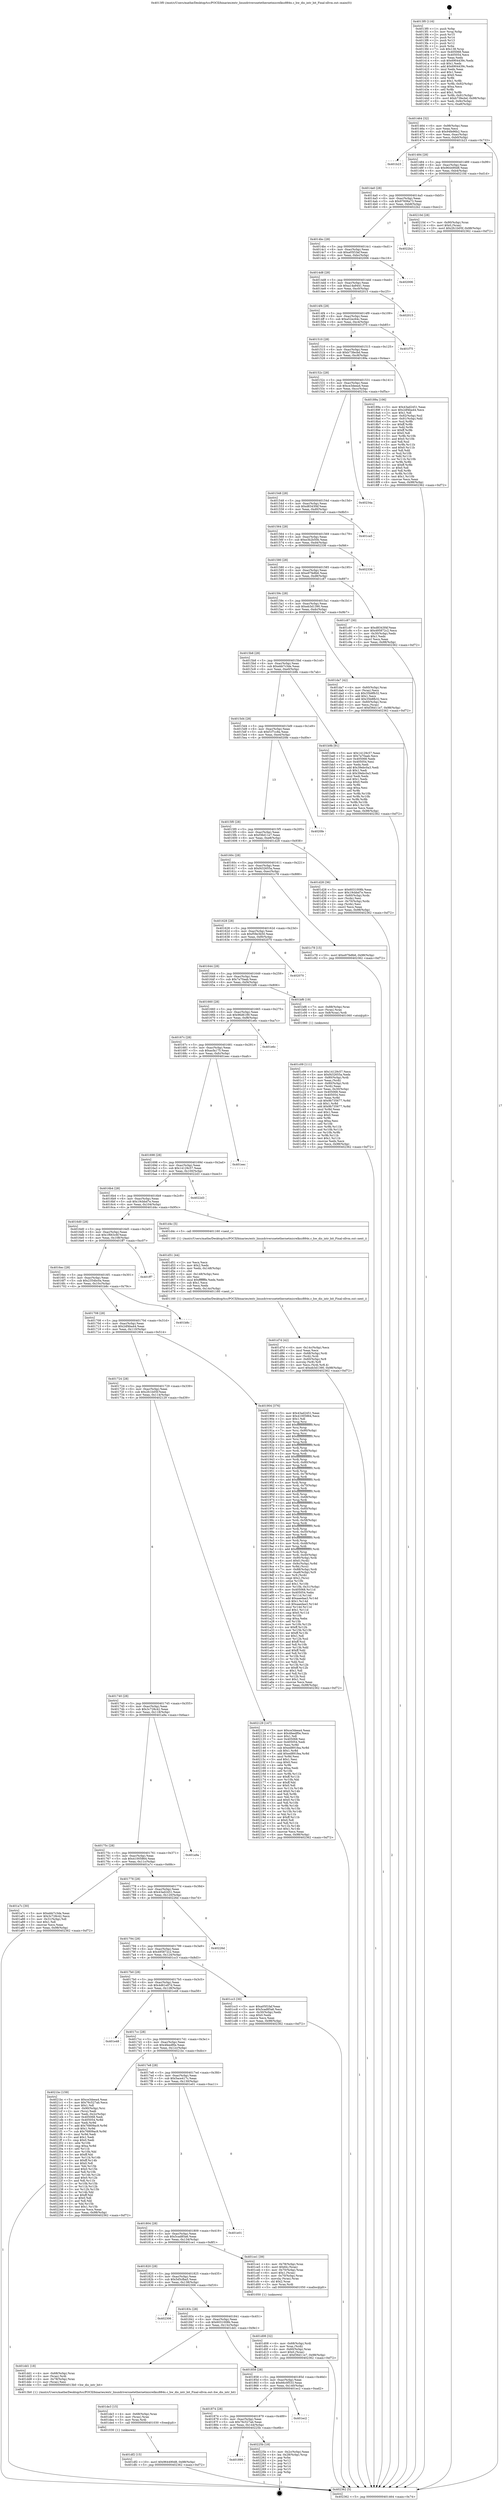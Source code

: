 digraph "0x4013f0" {
  label = "0x4013f0 (/mnt/c/Users/mathe/Desktop/tcc/POCII/binaries/extr_linuxdriversnetethernetmicrelksz884x.c_hw_dis_intr_bit_Final-ollvm.out::main(0))"
  labelloc = "t"
  node[shape=record]

  Entry [label="",width=0.3,height=0.3,shape=circle,fillcolor=black,style=filled]
  "0x401464" [label="{
     0x401464 [32]\l
     | [instrs]\l
     &nbsp;&nbsp;0x401464 \<+6\>: mov -0x98(%rbp),%eax\l
     &nbsp;&nbsp;0x40146a \<+2\>: mov %eax,%ecx\l
     &nbsp;&nbsp;0x40146c \<+6\>: sub $0x94fe96b2,%ecx\l
     &nbsp;&nbsp;0x401472 \<+6\>: mov %eax,-0xac(%rbp)\l
     &nbsp;&nbsp;0x401478 \<+6\>: mov %ecx,-0xb0(%rbp)\l
     &nbsp;&nbsp;0x40147e \<+6\>: je 0000000000401b23 \<main+0x733\>\l
  }"]
  "0x401b23" [label="{
     0x401b23\l
  }", style=dashed]
  "0x401484" [label="{
     0x401484 [28]\l
     | [instrs]\l
     &nbsp;&nbsp;0x401484 \<+5\>: jmp 0000000000401489 \<main+0x99\>\l
     &nbsp;&nbsp;0x401489 \<+6\>: mov -0xac(%rbp),%eax\l
     &nbsp;&nbsp;0x40148f \<+5\>: sub $0x964490d8,%eax\l
     &nbsp;&nbsp;0x401494 \<+6\>: mov %eax,-0xb4(%rbp)\l
     &nbsp;&nbsp;0x40149a \<+6\>: je 000000000040210d \<main+0xd1d\>\l
  }"]
  Exit [label="",width=0.3,height=0.3,shape=circle,fillcolor=black,style=filled,peripheries=2]
  "0x40210d" [label="{
     0x40210d [28]\l
     | [instrs]\l
     &nbsp;&nbsp;0x40210d \<+7\>: mov -0x90(%rbp),%rax\l
     &nbsp;&nbsp;0x402114 \<+6\>: movl $0x0,(%rax)\l
     &nbsp;&nbsp;0x40211a \<+10\>: movl $0x2fc1b05f,-0x98(%rbp)\l
     &nbsp;&nbsp;0x402124 \<+5\>: jmp 0000000000402362 \<main+0xf72\>\l
  }"]
  "0x4014a0" [label="{
     0x4014a0 [28]\l
     | [instrs]\l
     &nbsp;&nbsp;0x4014a0 \<+5\>: jmp 00000000004014a5 \<main+0xb5\>\l
     &nbsp;&nbsp;0x4014a5 \<+6\>: mov -0xac(%rbp),%eax\l
     &nbsp;&nbsp;0x4014ab \<+5\>: sub $0x97606a73,%eax\l
     &nbsp;&nbsp;0x4014b0 \<+6\>: mov %eax,-0xb8(%rbp)\l
     &nbsp;&nbsp;0x4014b6 \<+6\>: je 00000000004022b2 \<main+0xec2\>\l
  }"]
  "0x401890" [label="{
     0x401890\l
  }", style=dashed]
  "0x4022b2" [label="{
     0x4022b2\l
  }", style=dashed]
  "0x4014bc" [label="{
     0x4014bc [28]\l
     | [instrs]\l
     &nbsp;&nbsp;0x4014bc \<+5\>: jmp 00000000004014c1 \<main+0xd1\>\l
     &nbsp;&nbsp;0x4014c1 \<+6\>: mov -0xac(%rbp),%eax\l
     &nbsp;&nbsp;0x4014c7 \<+5\>: sub $0xa05f1faf,%eax\l
     &nbsp;&nbsp;0x4014cc \<+6\>: mov %eax,-0xbc(%rbp)\l
     &nbsp;&nbsp;0x4014d2 \<+6\>: je 0000000000402006 \<main+0xc16\>\l
  }"]
  "0x40225b" [label="{
     0x40225b [18]\l
     | [instrs]\l
     &nbsp;&nbsp;0x40225b \<+3\>: mov -0x2c(%rbp),%eax\l
     &nbsp;&nbsp;0x40225e \<+4\>: lea -0x28(%rbp),%rsp\l
     &nbsp;&nbsp;0x402262 \<+1\>: pop %rbx\l
     &nbsp;&nbsp;0x402263 \<+2\>: pop %r12\l
     &nbsp;&nbsp;0x402265 \<+2\>: pop %r13\l
     &nbsp;&nbsp;0x402267 \<+2\>: pop %r14\l
     &nbsp;&nbsp;0x402269 \<+2\>: pop %r15\l
     &nbsp;&nbsp;0x40226b \<+1\>: pop %rbp\l
     &nbsp;&nbsp;0x40226c \<+1\>: ret\l
  }"]
  "0x402006" [label="{
     0x402006\l
  }", style=dashed]
  "0x4014d8" [label="{
     0x4014d8 [28]\l
     | [instrs]\l
     &nbsp;&nbsp;0x4014d8 \<+5\>: jmp 00000000004014dd \<main+0xed\>\l
     &nbsp;&nbsp;0x4014dd \<+6\>: mov -0xac(%rbp),%eax\l
     &nbsp;&nbsp;0x4014e3 \<+5\>: sub $0xa14a9441,%eax\l
     &nbsp;&nbsp;0x4014e8 \<+6\>: mov %eax,-0xc0(%rbp)\l
     &nbsp;&nbsp;0x4014ee \<+6\>: je 0000000000402015 \<main+0xc25\>\l
  }"]
  "0x401874" [label="{
     0x401874 [28]\l
     | [instrs]\l
     &nbsp;&nbsp;0x401874 \<+5\>: jmp 0000000000401879 \<main+0x489\>\l
     &nbsp;&nbsp;0x401879 \<+6\>: mov -0xac(%rbp),%eax\l
     &nbsp;&nbsp;0x40187f \<+5\>: sub $0x76c527ab,%eax\l
     &nbsp;&nbsp;0x401884 \<+6\>: mov %eax,-0x144(%rbp)\l
     &nbsp;&nbsp;0x40188a \<+6\>: je 000000000040225b \<main+0xe6b\>\l
  }"]
  "0x402015" [label="{
     0x402015\l
  }", style=dashed]
  "0x4014f4" [label="{
     0x4014f4 [28]\l
     | [instrs]\l
     &nbsp;&nbsp;0x4014f4 \<+5\>: jmp 00000000004014f9 \<main+0x109\>\l
     &nbsp;&nbsp;0x4014f9 \<+6\>: mov -0xac(%rbp),%eax\l
     &nbsp;&nbsp;0x4014ff \<+5\>: sub $0xa52ec64c,%eax\l
     &nbsp;&nbsp;0x401504 \<+6\>: mov %eax,-0xc4(%rbp)\l
     &nbsp;&nbsp;0x40150a \<+6\>: je 0000000000401f75 \<main+0xb85\>\l
  }"]
  "0x401ec2" [label="{
     0x401ec2\l
  }", style=dashed]
  "0x401f75" [label="{
     0x401f75\l
  }", style=dashed]
  "0x401510" [label="{
     0x401510 [28]\l
     | [instrs]\l
     &nbsp;&nbsp;0x401510 \<+5\>: jmp 0000000000401515 \<main+0x125\>\l
     &nbsp;&nbsp;0x401515 \<+6\>: mov -0xac(%rbp),%eax\l
     &nbsp;&nbsp;0x40151b \<+5\>: sub $0xb73fecbd,%eax\l
     &nbsp;&nbsp;0x401520 \<+6\>: mov %eax,-0xc8(%rbp)\l
     &nbsp;&nbsp;0x401526 \<+6\>: je 000000000040189a \<main+0x4aa\>\l
  }"]
  "0x401df2" [label="{
     0x401df2 [15]\l
     | [instrs]\l
     &nbsp;&nbsp;0x401df2 \<+10\>: movl $0x964490d8,-0x98(%rbp)\l
     &nbsp;&nbsp;0x401dfc \<+5\>: jmp 0000000000402362 \<main+0xf72\>\l
  }"]
  "0x40189a" [label="{
     0x40189a [106]\l
     | [instrs]\l
     &nbsp;&nbsp;0x40189a \<+5\>: mov $0x43ad2451,%eax\l
     &nbsp;&nbsp;0x40189f \<+5\>: mov $0x2df4ba44,%ecx\l
     &nbsp;&nbsp;0x4018a4 \<+2\>: mov $0x1,%dl\l
     &nbsp;&nbsp;0x4018a6 \<+7\>: mov -0x92(%rbp),%sil\l
     &nbsp;&nbsp;0x4018ad \<+7\>: mov -0x91(%rbp),%dil\l
     &nbsp;&nbsp;0x4018b4 \<+3\>: mov %sil,%r8b\l
     &nbsp;&nbsp;0x4018b7 \<+4\>: xor $0xff,%r8b\l
     &nbsp;&nbsp;0x4018bb \<+3\>: mov %dil,%r9b\l
     &nbsp;&nbsp;0x4018be \<+4\>: xor $0xff,%r9b\l
     &nbsp;&nbsp;0x4018c2 \<+3\>: xor $0x0,%dl\l
     &nbsp;&nbsp;0x4018c5 \<+3\>: mov %r8b,%r10b\l
     &nbsp;&nbsp;0x4018c8 \<+4\>: and $0x0,%r10b\l
     &nbsp;&nbsp;0x4018cc \<+3\>: and %dl,%sil\l
     &nbsp;&nbsp;0x4018cf \<+3\>: mov %r9b,%r11b\l
     &nbsp;&nbsp;0x4018d2 \<+4\>: and $0x0,%r11b\l
     &nbsp;&nbsp;0x4018d6 \<+3\>: and %dl,%dil\l
     &nbsp;&nbsp;0x4018d9 \<+3\>: or %sil,%r10b\l
     &nbsp;&nbsp;0x4018dc \<+3\>: or %dil,%r11b\l
     &nbsp;&nbsp;0x4018df \<+3\>: xor %r11b,%r10b\l
     &nbsp;&nbsp;0x4018e2 \<+3\>: or %r9b,%r8b\l
     &nbsp;&nbsp;0x4018e5 \<+4\>: xor $0xff,%r8b\l
     &nbsp;&nbsp;0x4018e9 \<+3\>: or $0x0,%dl\l
     &nbsp;&nbsp;0x4018ec \<+3\>: and %dl,%r8b\l
     &nbsp;&nbsp;0x4018ef \<+3\>: or %r8b,%r10b\l
     &nbsp;&nbsp;0x4018f2 \<+4\>: test $0x1,%r10b\l
     &nbsp;&nbsp;0x4018f6 \<+3\>: cmovne %ecx,%eax\l
     &nbsp;&nbsp;0x4018f9 \<+6\>: mov %eax,-0x98(%rbp)\l
     &nbsp;&nbsp;0x4018ff \<+5\>: jmp 0000000000402362 \<main+0xf72\>\l
  }"]
  "0x40152c" [label="{
     0x40152c [28]\l
     | [instrs]\l
     &nbsp;&nbsp;0x40152c \<+5\>: jmp 0000000000401531 \<main+0x141\>\l
     &nbsp;&nbsp;0x401531 \<+6\>: mov -0xac(%rbp),%eax\l
     &nbsp;&nbsp;0x401537 \<+5\>: sub $0xce3deea4,%eax\l
     &nbsp;&nbsp;0x40153c \<+6\>: mov %eax,-0xcc(%rbp)\l
     &nbsp;&nbsp;0x401542 \<+6\>: je 000000000040234a \<main+0xf5a\>\l
  }"]
  "0x402362" [label="{
     0x402362 [5]\l
     | [instrs]\l
     &nbsp;&nbsp;0x402362 \<+5\>: jmp 0000000000401464 \<main+0x74\>\l
  }"]
  "0x4013f0" [label="{
     0x4013f0 [116]\l
     | [instrs]\l
     &nbsp;&nbsp;0x4013f0 \<+1\>: push %rbp\l
     &nbsp;&nbsp;0x4013f1 \<+3\>: mov %rsp,%rbp\l
     &nbsp;&nbsp;0x4013f4 \<+2\>: push %r15\l
     &nbsp;&nbsp;0x4013f6 \<+2\>: push %r14\l
     &nbsp;&nbsp;0x4013f8 \<+2\>: push %r13\l
     &nbsp;&nbsp;0x4013fa \<+2\>: push %r12\l
     &nbsp;&nbsp;0x4013fc \<+1\>: push %rbx\l
     &nbsp;&nbsp;0x4013fd \<+7\>: sub $0x138,%rsp\l
     &nbsp;&nbsp;0x401404 \<+7\>: mov 0x405068,%eax\l
     &nbsp;&nbsp;0x40140b \<+7\>: mov 0x405054,%ecx\l
     &nbsp;&nbsp;0x401412 \<+2\>: mov %eax,%edx\l
     &nbsp;&nbsp;0x401414 \<+6\>: sub $0x6904439c,%edx\l
     &nbsp;&nbsp;0x40141a \<+3\>: sub $0x1,%edx\l
     &nbsp;&nbsp;0x40141d \<+6\>: add $0x6904439c,%edx\l
     &nbsp;&nbsp;0x401423 \<+3\>: imul %edx,%eax\l
     &nbsp;&nbsp;0x401426 \<+3\>: and $0x1,%eax\l
     &nbsp;&nbsp;0x401429 \<+3\>: cmp $0x0,%eax\l
     &nbsp;&nbsp;0x40142c \<+4\>: sete %r8b\l
     &nbsp;&nbsp;0x401430 \<+4\>: and $0x1,%r8b\l
     &nbsp;&nbsp;0x401434 \<+7\>: mov %r8b,-0x92(%rbp)\l
     &nbsp;&nbsp;0x40143b \<+3\>: cmp $0xa,%ecx\l
     &nbsp;&nbsp;0x40143e \<+4\>: setl %r8b\l
     &nbsp;&nbsp;0x401442 \<+4\>: and $0x1,%r8b\l
     &nbsp;&nbsp;0x401446 \<+7\>: mov %r8b,-0x91(%rbp)\l
     &nbsp;&nbsp;0x40144d \<+10\>: movl $0xb73fecbd,-0x98(%rbp)\l
     &nbsp;&nbsp;0x401457 \<+6\>: mov %edi,-0x9c(%rbp)\l
     &nbsp;&nbsp;0x40145d \<+7\>: mov %rsi,-0xa8(%rbp)\l
  }"]
  "0x401de3" [label="{
     0x401de3 [15]\l
     | [instrs]\l
     &nbsp;&nbsp;0x401de3 \<+4\>: mov -0x68(%rbp),%rax\l
     &nbsp;&nbsp;0x401de7 \<+3\>: mov (%rax),%rax\l
     &nbsp;&nbsp;0x401dea \<+3\>: mov %rax,%rdi\l
     &nbsp;&nbsp;0x401ded \<+5\>: call 0000000000401030 \<free@plt\>\l
     | [calls]\l
     &nbsp;&nbsp;0x401030 \{1\} (unknown)\l
  }"]
  "0x40234a" [label="{
     0x40234a\l
  }", style=dashed]
  "0x401548" [label="{
     0x401548 [28]\l
     | [instrs]\l
     &nbsp;&nbsp;0x401548 \<+5\>: jmp 000000000040154d \<main+0x15d\>\l
     &nbsp;&nbsp;0x40154d \<+6\>: mov -0xac(%rbp),%eax\l
     &nbsp;&nbsp;0x401553 \<+5\>: sub $0xd8343f4f,%eax\l
     &nbsp;&nbsp;0x401558 \<+6\>: mov %eax,-0xd0(%rbp)\l
     &nbsp;&nbsp;0x40155e \<+6\>: je 0000000000401ca5 \<main+0x8b5\>\l
  }"]
  "0x401858" [label="{
     0x401858 [28]\l
     | [instrs]\l
     &nbsp;&nbsp;0x401858 \<+5\>: jmp 000000000040185d \<main+0x46d\>\l
     &nbsp;&nbsp;0x40185d \<+6\>: mov -0xac(%rbp),%eax\l
     &nbsp;&nbsp;0x401863 \<+5\>: sub $0x66c0f533,%eax\l
     &nbsp;&nbsp;0x401868 \<+6\>: mov %eax,-0x140(%rbp)\l
     &nbsp;&nbsp;0x40186e \<+6\>: je 0000000000401ec2 \<main+0xad2\>\l
  }"]
  "0x401ca5" [label="{
     0x401ca5\l
  }", style=dashed]
  "0x401564" [label="{
     0x401564 [28]\l
     | [instrs]\l
     &nbsp;&nbsp;0x401564 \<+5\>: jmp 0000000000401569 \<main+0x179\>\l
     &nbsp;&nbsp;0x401569 \<+6\>: mov -0xac(%rbp),%eax\l
     &nbsp;&nbsp;0x40156f \<+5\>: sub $0xe3b2b50b,%eax\l
     &nbsp;&nbsp;0x401574 \<+6\>: mov %eax,-0xd4(%rbp)\l
     &nbsp;&nbsp;0x40157a \<+6\>: je 0000000000402336 \<main+0xf46\>\l
  }"]
  "0x401dd1" [label="{
     0x401dd1 [18]\l
     | [instrs]\l
     &nbsp;&nbsp;0x401dd1 \<+4\>: mov -0x68(%rbp),%rax\l
     &nbsp;&nbsp;0x401dd5 \<+3\>: mov (%rax),%rdi\l
     &nbsp;&nbsp;0x401dd8 \<+4\>: mov -0x78(%rbp),%rax\l
     &nbsp;&nbsp;0x401ddc \<+2\>: mov (%rax),%esi\l
     &nbsp;&nbsp;0x401dde \<+5\>: call 00000000004013b0 \<hw_dis_intr_bit\>\l
     | [calls]\l
     &nbsp;&nbsp;0x4013b0 \{1\} (/mnt/c/Users/mathe/Desktop/tcc/POCII/binaries/extr_linuxdriversnetethernetmicrelksz884x.c_hw_dis_intr_bit_Final-ollvm.out::hw_dis_intr_bit)\l
  }"]
  "0x402336" [label="{
     0x402336\l
  }", style=dashed]
  "0x401580" [label="{
     0x401580 [28]\l
     | [instrs]\l
     &nbsp;&nbsp;0x401580 \<+5\>: jmp 0000000000401585 \<main+0x195\>\l
     &nbsp;&nbsp;0x401585 \<+6\>: mov -0xac(%rbp),%eax\l
     &nbsp;&nbsp;0x40158b \<+5\>: sub $0xe97fe8b6,%eax\l
     &nbsp;&nbsp;0x401590 \<+6\>: mov %eax,-0xd8(%rbp)\l
     &nbsp;&nbsp;0x401596 \<+6\>: je 0000000000401c87 \<main+0x897\>\l
  }"]
  "0x40183c" [label="{
     0x40183c [28]\l
     | [instrs]\l
     &nbsp;&nbsp;0x40183c \<+5\>: jmp 0000000000401841 \<main+0x451\>\l
     &nbsp;&nbsp;0x401841 \<+6\>: mov -0xac(%rbp),%eax\l
     &nbsp;&nbsp;0x401847 \<+5\>: sub $0x6031008b,%eax\l
     &nbsp;&nbsp;0x40184c \<+6\>: mov %eax,-0x13c(%rbp)\l
     &nbsp;&nbsp;0x401852 \<+6\>: je 0000000000401dd1 \<main+0x9e1\>\l
  }"]
  "0x401c87" [label="{
     0x401c87 [30]\l
     | [instrs]\l
     &nbsp;&nbsp;0x401c87 \<+5\>: mov $0xd8343f4f,%eax\l
     &nbsp;&nbsp;0x401c8c \<+5\>: mov $0x495872c2,%ecx\l
     &nbsp;&nbsp;0x401c91 \<+3\>: mov -0x30(%rbp),%edx\l
     &nbsp;&nbsp;0x401c94 \<+3\>: cmp $0x1,%edx\l
     &nbsp;&nbsp;0x401c97 \<+3\>: cmovl %ecx,%eax\l
     &nbsp;&nbsp;0x401c9a \<+6\>: mov %eax,-0x98(%rbp)\l
     &nbsp;&nbsp;0x401ca0 \<+5\>: jmp 0000000000402362 \<main+0xf72\>\l
  }"]
  "0x40159c" [label="{
     0x40159c [28]\l
     | [instrs]\l
     &nbsp;&nbsp;0x40159c \<+5\>: jmp 00000000004015a1 \<main+0x1b1\>\l
     &nbsp;&nbsp;0x4015a1 \<+6\>: mov -0xac(%rbp),%eax\l
     &nbsp;&nbsp;0x4015a7 \<+5\>: sub $0xeb3d1390,%eax\l
     &nbsp;&nbsp;0x4015ac \<+6\>: mov %eax,-0xdc(%rbp)\l
     &nbsp;&nbsp;0x4015b2 \<+6\>: je 0000000000401da7 \<main+0x9b7\>\l
  }"]
  "0x402306" [label="{
     0x402306\l
  }", style=dashed]
  "0x401da7" [label="{
     0x401da7 [42]\l
     | [instrs]\l
     &nbsp;&nbsp;0x401da7 \<+4\>: mov -0x60(%rbp),%rax\l
     &nbsp;&nbsp;0x401dab \<+2\>: mov (%rax),%ecx\l
     &nbsp;&nbsp;0x401dad \<+6\>: sub $0x35b8fb32,%ecx\l
     &nbsp;&nbsp;0x401db3 \<+3\>: add $0x1,%ecx\l
     &nbsp;&nbsp;0x401db6 \<+6\>: add $0x35b8fb32,%ecx\l
     &nbsp;&nbsp;0x401dbc \<+4\>: mov -0x60(%rbp),%rax\l
     &nbsp;&nbsp;0x401dc0 \<+2\>: mov %ecx,(%rax)\l
     &nbsp;&nbsp;0x401dc2 \<+10\>: movl $0xf36d11e7,-0x98(%rbp)\l
     &nbsp;&nbsp;0x401dcc \<+5\>: jmp 0000000000402362 \<main+0xf72\>\l
  }"]
  "0x4015b8" [label="{
     0x4015b8 [28]\l
     | [instrs]\l
     &nbsp;&nbsp;0x4015b8 \<+5\>: jmp 00000000004015bd \<main+0x1cd\>\l
     &nbsp;&nbsp;0x4015bd \<+6\>: mov -0xac(%rbp),%eax\l
     &nbsp;&nbsp;0x4015c3 \<+5\>: sub $0xebb7c3de,%eax\l
     &nbsp;&nbsp;0x4015c8 \<+6\>: mov %eax,-0xe0(%rbp)\l
     &nbsp;&nbsp;0x4015ce \<+6\>: je 0000000000401b9b \<main+0x7ab\>\l
  }"]
  "0x401d7d" [label="{
     0x401d7d [42]\l
     | [instrs]\l
     &nbsp;&nbsp;0x401d7d \<+6\>: mov -0x14c(%rbp),%ecx\l
     &nbsp;&nbsp;0x401d83 \<+3\>: imul %eax,%ecx\l
     &nbsp;&nbsp;0x401d86 \<+4\>: mov -0x68(%rbp),%rdi\l
     &nbsp;&nbsp;0x401d8a \<+3\>: mov (%rdi),%rdi\l
     &nbsp;&nbsp;0x401d8d \<+4\>: mov -0x60(%rbp),%r8\l
     &nbsp;&nbsp;0x401d91 \<+3\>: movslq (%r8),%r8\l
     &nbsp;&nbsp;0x401d94 \<+4\>: mov %ecx,(%rdi,%r8,4)\l
     &nbsp;&nbsp;0x401d98 \<+10\>: movl $0xeb3d1390,-0x98(%rbp)\l
     &nbsp;&nbsp;0x401da2 \<+5\>: jmp 0000000000402362 \<main+0xf72\>\l
  }"]
  "0x401b9b" [label="{
     0x401b9b [91]\l
     | [instrs]\l
     &nbsp;&nbsp;0x401b9b \<+5\>: mov $0x14129c57,%eax\l
     &nbsp;&nbsp;0x401ba0 \<+5\>: mov $0x7a70aab,%ecx\l
     &nbsp;&nbsp;0x401ba5 \<+7\>: mov 0x405068,%edx\l
     &nbsp;&nbsp;0x401bac \<+7\>: mov 0x405054,%esi\l
     &nbsp;&nbsp;0x401bb3 \<+2\>: mov %edx,%edi\l
     &nbsp;&nbsp;0x401bb5 \<+6\>: add $0x39ebc0a3,%edi\l
     &nbsp;&nbsp;0x401bbb \<+3\>: sub $0x1,%edi\l
     &nbsp;&nbsp;0x401bbe \<+6\>: sub $0x39ebc0a3,%edi\l
     &nbsp;&nbsp;0x401bc4 \<+3\>: imul %edi,%edx\l
     &nbsp;&nbsp;0x401bc7 \<+3\>: and $0x1,%edx\l
     &nbsp;&nbsp;0x401bca \<+3\>: cmp $0x0,%edx\l
     &nbsp;&nbsp;0x401bcd \<+4\>: sete %r8b\l
     &nbsp;&nbsp;0x401bd1 \<+3\>: cmp $0xa,%esi\l
     &nbsp;&nbsp;0x401bd4 \<+4\>: setl %r9b\l
     &nbsp;&nbsp;0x401bd8 \<+3\>: mov %r8b,%r10b\l
     &nbsp;&nbsp;0x401bdb \<+3\>: and %r9b,%r10b\l
     &nbsp;&nbsp;0x401bde \<+3\>: xor %r9b,%r8b\l
     &nbsp;&nbsp;0x401be1 \<+3\>: or %r8b,%r10b\l
     &nbsp;&nbsp;0x401be4 \<+4\>: test $0x1,%r10b\l
     &nbsp;&nbsp;0x401be8 \<+3\>: cmovne %ecx,%eax\l
     &nbsp;&nbsp;0x401beb \<+6\>: mov %eax,-0x98(%rbp)\l
     &nbsp;&nbsp;0x401bf1 \<+5\>: jmp 0000000000402362 \<main+0xf72\>\l
  }"]
  "0x4015d4" [label="{
     0x4015d4 [28]\l
     | [instrs]\l
     &nbsp;&nbsp;0x4015d4 \<+5\>: jmp 00000000004015d9 \<main+0x1e9\>\l
     &nbsp;&nbsp;0x4015d9 \<+6\>: mov -0xac(%rbp),%eax\l
     &nbsp;&nbsp;0x4015df \<+5\>: sub $0xf1f7cc8a,%eax\l
     &nbsp;&nbsp;0x4015e4 \<+6\>: mov %eax,-0xe4(%rbp)\l
     &nbsp;&nbsp;0x4015ea \<+6\>: je 00000000004020fe \<main+0xd0e\>\l
  }"]
  "0x401d51" [label="{
     0x401d51 [44]\l
     | [instrs]\l
     &nbsp;&nbsp;0x401d51 \<+2\>: xor %ecx,%ecx\l
     &nbsp;&nbsp;0x401d53 \<+5\>: mov $0x2,%edx\l
     &nbsp;&nbsp;0x401d58 \<+6\>: mov %edx,-0x148(%rbp)\l
     &nbsp;&nbsp;0x401d5e \<+1\>: cltd\l
     &nbsp;&nbsp;0x401d5f \<+6\>: mov -0x148(%rbp),%esi\l
     &nbsp;&nbsp;0x401d65 \<+2\>: idiv %esi\l
     &nbsp;&nbsp;0x401d67 \<+6\>: imul $0xfffffffe,%edx,%edx\l
     &nbsp;&nbsp;0x401d6d \<+3\>: sub $0x1,%ecx\l
     &nbsp;&nbsp;0x401d70 \<+2\>: sub %ecx,%edx\l
     &nbsp;&nbsp;0x401d72 \<+6\>: mov %edx,-0x14c(%rbp)\l
     &nbsp;&nbsp;0x401d78 \<+5\>: call 0000000000401160 \<next_i\>\l
     | [calls]\l
     &nbsp;&nbsp;0x401160 \{1\} (/mnt/c/Users/mathe/Desktop/tcc/POCII/binaries/extr_linuxdriversnetethernetmicrelksz884x.c_hw_dis_intr_bit_Final-ollvm.out::next_i)\l
  }"]
  "0x4020fe" [label="{
     0x4020fe\l
  }", style=dashed]
  "0x4015f0" [label="{
     0x4015f0 [28]\l
     | [instrs]\l
     &nbsp;&nbsp;0x4015f0 \<+5\>: jmp 00000000004015f5 \<main+0x205\>\l
     &nbsp;&nbsp;0x4015f5 \<+6\>: mov -0xac(%rbp),%eax\l
     &nbsp;&nbsp;0x4015fb \<+5\>: sub $0xf36d11e7,%eax\l
     &nbsp;&nbsp;0x401600 \<+6\>: mov %eax,-0xe8(%rbp)\l
     &nbsp;&nbsp;0x401606 \<+6\>: je 0000000000401d28 \<main+0x938\>\l
  }"]
  "0x401d08" [label="{
     0x401d08 [32]\l
     | [instrs]\l
     &nbsp;&nbsp;0x401d08 \<+4\>: mov -0x68(%rbp),%rdi\l
     &nbsp;&nbsp;0x401d0c \<+3\>: mov %rax,(%rdi)\l
     &nbsp;&nbsp;0x401d0f \<+4\>: mov -0x60(%rbp),%rax\l
     &nbsp;&nbsp;0x401d13 \<+6\>: movl $0x0,(%rax)\l
     &nbsp;&nbsp;0x401d19 \<+10\>: movl $0xf36d11e7,-0x98(%rbp)\l
     &nbsp;&nbsp;0x401d23 \<+5\>: jmp 0000000000402362 \<main+0xf72\>\l
  }"]
  "0x401d28" [label="{
     0x401d28 [36]\l
     | [instrs]\l
     &nbsp;&nbsp;0x401d28 \<+5\>: mov $0x6031008b,%eax\l
     &nbsp;&nbsp;0x401d2d \<+5\>: mov $0x19cbbd7e,%ecx\l
     &nbsp;&nbsp;0x401d32 \<+4\>: mov -0x60(%rbp),%rdx\l
     &nbsp;&nbsp;0x401d36 \<+2\>: mov (%rdx),%esi\l
     &nbsp;&nbsp;0x401d38 \<+4\>: mov -0x70(%rbp),%rdx\l
     &nbsp;&nbsp;0x401d3c \<+2\>: cmp (%rdx),%esi\l
     &nbsp;&nbsp;0x401d3e \<+3\>: cmovl %ecx,%eax\l
     &nbsp;&nbsp;0x401d41 \<+6\>: mov %eax,-0x98(%rbp)\l
     &nbsp;&nbsp;0x401d47 \<+5\>: jmp 0000000000402362 \<main+0xf72\>\l
  }"]
  "0x40160c" [label="{
     0x40160c [28]\l
     | [instrs]\l
     &nbsp;&nbsp;0x40160c \<+5\>: jmp 0000000000401611 \<main+0x221\>\l
     &nbsp;&nbsp;0x401611 \<+6\>: mov -0xac(%rbp),%eax\l
     &nbsp;&nbsp;0x401617 \<+5\>: sub $0xf432655a,%eax\l
     &nbsp;&nbsp;0x40161c \<+6\>: mov %eax,-0xec(%rbp)\l
     &nbsp;&nbsp;0x401622 \<+6\>: je 0000000000401c78 \<main+0x888\>\l
  }"]
  "0x401820" [label="{
     0x401820 [28]\l
     | [instrs]\l
     &nbsp;&nbsp;0x401820 \<+5\>: jmp 0000000000401825 \<main+0x435\>\l
     &nbsp;&nbsp;0x401825 \<+6\>: mov -0xac(%rbp),%eax\l
     &nbsp;&nbsp;0x40182b \<+5\>: sub $0x5d5cfba5,%eax\l
     &nbsp;&nbsp;0x401830 \<+6\>: mov %eax,-0x138(%rbp)\l
     &nbsp;&nbsp;0x401836 \<+6\>: je 0000000000402306 \<main+0xf16\>\l
  }"]
  "0x401c78" [label="{
     0x401c78 [15]\l
     | [instrs]\l
     &nbsp;&nbsp;0x401c78 \<+10\>: movl $0xe97fe8b6,-0x98(%rbp)\l
     &nbsp;&nbsp;0x401c82 \<+5\>: jmp 0000000000402362 \<main+0xf72\>\l
  }"]
  "0x401628" [label="{
     0x401628 [28]\l
     | [instrs]\l
     &nbsp;&nbsp;0x401628 \<+5\>: jmp 000000000040162d \<main+0x23d\>\l
     &nbsp;&nbsp;0x40162d \<+6\>: mov -0xac(%rbp),%eax\l
     &nbsp;&nbsp;0x401633 \<+5\>: sub $0xf59e3b50,%eax\l
     &nbsp;&nbsp;0x401638 \<+6\>: mov %eax,-0xf0(%rbp)\l
     &nbsp;&nbsp;0x40163e \<+6\>: je 0000000000402070 \<main+0xc80\>\l
  }"]
  "0x401ce1" [label="{
     0x401ce1 [39]\l
     | [instrs]\l
     &nbsp;&nbsp;0x401ce1 \<+4\>: mov -0x78(%rbp),%rax\l
     &nbsp;&nbsp;0x401ce5 \<+6\>: movl $0x64,(%rax)\l
     &nbsp;&nbsp;0x401ceb \<+4\>: mov -0x70(%rbp),%rax\l
     &nbsp;&nbsp;0x401cef \<+6\>: movl $0x1,(%rax)\l
     &nbsp;&nbsp;0x401cf5 \<+4\>: mov -0x70(%rbp),%rax\l
     &nbsp;&nbsp;0x401cf9 \<+3\>: movslq (%rax),%rax\l
     &nbsp;&nbsp;0x401cfc \<+4\>: shl $0x2,%rax\l
     &nbsp;&nbsp;0x401d00 \<+3\>: mov %rax,%rdi\l
     &nbsp;&nbsp;0x401d03 \<+5\>: call 0000000000401050 \<malloc@plt\>\l
     | [calls]\l
     &nbsp;&nbsp;0x401050 \{1\} (unknown)\l
  }"]
  "0x402070" [label="{
     0x402070\l
  }", style=dashed]
  "0x401644" [label="{
     0x401644 [28]\l
     | [instrs]\l
     &nbsp;&nbsp;0x401644 \<+5\>: jmp 0000000000401649 \<main+0x259\>\l
     &nbsp;&nbsp;0x401649 \<+6\>: mov -0xac(%rbp),%eax\l
     &nbsp;&nbsp;0x40164f \<+5\>: sub $0x7a70aab,%eax\l
     &nbsp;&nbsp;0x401654 \<+6\>: mov %eax,-0xf4(%rbp)\l
     &nbsp;&nbsp;0x40165a \<+6\>: je 0000000000401bf6 \<main+0x806\>\l
  }"]
  "0x401804" [label="{
     0x401804 [28]\l
     | [instrs]\l
     &nbsp;&nbsp;0x401804 \<+5\>: jmp 0000000000401809 \<main+0x419\>\l
     &nbsp;&nbsp;0x401809 \<+6\>: mov -0xac(%rbp),%eax\l
     &nbsp;&nbsp;0x40180f \<+5\>: sub $0x5cad85a6,%eax\l
     &nbsp;&nbsp;0x401814 \<+6\>: mov %eax,-0x134(%rbp)\l
     &nbsp;&nbsp;0x40181a \<+6\>: je 0000000000401ce1 \<main+0x8f1\>\l
  }"]
  "0x401bf6" [label="{
     0x401bf6 [19]\l
     | [instrs]\l
     &nbsp;&nbsp;0x401bf6 \<+7\>: mov -0x88(%rbp),%rax\l
     &nbsp;&nbsp;0x401bfd \<+3\>: mov (%rax),%rax\l
     &nbsp;&nbsp;0x401c00 \<+4\>: mov 0x8(%rax),%rdi\l
     &nbsp;&nbsp;0x401c04 \<+5\>: call 0000000000401060 \<atoi@plt\>\l
     | [calls]\l
     &nbsp;&nbsp;0x401060 \{1\} (unknown)\l
  }"]
  "0x401660" [label="{
     0x401660 [28]\l
     | [instrs]\l
     &nbsp;&nbsp;0x401660 \<+5\>: jmp 0000000000401665 \<main+0x275\>\l
     &nbsp;&nbsp;0x401665 \<+6\>: mov -0xac(%rbp),%eax\l
     &nbsp;&nbsp;0x40166b \<+5\>: sub $0x96d6189,%eax\l
     &nbsp;&nbsp;0x401670 \<+6\>: mov %eax,-0xf8(%rbp)\l
     &nbsp;&nbsp;0x401676 \<+6\>: je 0000000000401e6c \<main+0xa7c\>\l
  }"]
  "0x401e01" [label="{
     0x401e01\l
  }", style=dashed]
  "0x401e6c" [label="{
     0x401e6c\l
  }", style=dashed]
  "0x40167c" [label="{
     0x40167c [28]\l
     | [instrs]\l
     &nbsp;&nbsp;0x40167c \<+5\>: jmp 0000000000401681 \<main+0x291\>\l
     &nbsp;&nbsp;0x401681 \<+6\>: mov -0xac(%rbp),%eax\l
     &nbsp;&nbsp;0x401687 \<+5\>: sub $0xacfa175,%eax\l
     &nbsp;&nbsp;0x40168c \<+6\>: mov %eax,-0xfc(%rbp)\l
     &nbsp;&nbsp;0x401692 \<+6\>: je 0000000000401eec \<main+0xafc\>\l
  }"]
  "0x4017e8" [label="{
     0x4017e8 [28]\l
     | [instrs]\l
     &nbsp;&nbsp;0x4017e8 \<+5\>: jmp 00000000004017ed \<main+0x3fd\>\l
     &nbsp;&nbsp;0x4017ed \<+6\>: mov -0xac(%rbp),%eax\l
     &nbsp;&nbsp;0x4017f3 \<+5\>: sub $0x5ace417c,%eax\l
     &nbsp;&nbsp;0x4017f8 \<+6\>: mov %eax,-0x130(%rbp)\l
     &nbsp;&nbsp;0x4017fe \<+6\>: je 0000000000401e01 \<main+0xa11\>\l
  }"]
  "0x401eec" [label="{
     0x401eec\l
  }", style=dashed]
  "0x401698" [label="{
     0x401698 [28]\l
     | [instrs]\l
     &nbsp;&nbsp;0x401698 \<+5\>: jmp 000000000040169d \<main+0x2ad\>\l
     &nbsp;&nbsp;0x40169d \<+6\>: mov -0xac(%rbp),%eax\l
     &nbsp;&nbsp;0x4016a3 \<+5\>: sub $0x14129c57,%eax\l
     &nbsp;&nbsp;0x4016a8 \<+6\>: mov %eax,-0x100(%rbp)\l
     &nbsp;&nbsp;0x4016ae \<+6\>: je 00000000004022d3 \<main+0xee3\>\l
  }"]
  "0x4021bc" [label="{
     0x4021bc [159]\l
     | [instrs]\l
     &nbsp;&nbsp;0x4021bc \<+5\>: mov $0xce3deea4,%eax\l
     &nbsp;&nbsp;0x4021c1 \<+5\>: mov $0x76c527ab,%ecx\l
     &nbsp;&nbsp;0x4021c6 \<+2\>: mov $0x1,%dl\l
     &nbsp;&nbsp;0x4021c8 \<+7\>: mov -0x90(%rbp),%rsi\l
     &nbsp;&nbsp;0x4021cf \<+2\>: mov (%rsi),%edi\l
     &nbsp;&nbsp;0x4021d1 \<+3\>: mov %edi,-0x2c(%rbp)\l
     &nbsp;&nbsp;0x4021d4 \<+7\>: mov 0x405068,%edi\l
     &nbsp;&nbsp;0x4021db \<+8\>: mov 0x405054,%r8d\l
     &nbsp;&nbsp;0x4021e3 \<+3\>: mov %edi,%r9d\l
     &nbsp;&nbsp;0x4021e6 \<+7\>: add $0x76809ac9,%r9d\l
     &nbsp;&nbsp;0x4021ed \<+4\>: sub $0x1,%r9d\l
     &nbsp;&nbsp;0x4021f1 \<+7\>: sub $0x76809ac9,%r9d\l
     &nbsp;&nbsp;0x4021f8 \<+4\>: imul %r9d,%edi\l
     &nbsp;&nbsp;0x4021fc \<+3\>: and $0x1,%edi\l
     &nbsp;&nbsp;0x4021ff \<+3\>: cmp $0x0,%edi\l
     &nbsp;&nbsp;0x402202 \<+4\>: sete %r10b\l
     &nbsp;&nbsp;0x402206 \<+4\>: cmp $0xa,%r8d\l
     &nbsp;&nbsp;0x40220a \<+4\>: setl %r11b\l
     &nbsp;&nbsp;0x40220e \<+3\>: mov %r10b,%bl\l
     &nbsp;&nbsp;0x402211 \<+3\>: xor $0xff,%bl\l
     &nbsp;&nbsp;0x402214 \<+3\>: mov %r11b,%r14b\l
     &nbsp;&nbsp;0x402217 \<+4\>: xor $0xff,%r14b\l
     &nbsp;&nbsp;0x40221b \<+3\>: xor $0x0,%dl\l
     &nbsp;&nbsp;0x40221e \<+3\>: mov %bl,%r15b\l
     &nbsp;&nbsp;0x402221 \<+4\>: and $0x0,%r15b\l
     &nbsp;&nbsp;0x402225 \<+3\>: and %dl,%r10b\l
     &nbsp;&nbsp;0x402228 \<+3\>: mov %r14b,%r12b\l
     &nbsp;&nbsp;0x40222b \<+4\>: and $0x0,%r12b\l
     &nbsp;&nbsp;0x40222f \<+3\>: and %dl,%r11b\l
     &nbsp;&nbsp;0x402232 \<+3\>: or %r10b,%r15b\l
     &nbsp;&nbsp;0x402235 \<+3\>: or %r11b,%r12b\l
     &nbsp;&nbsp;0x402238 \<+3\>: xor %r12b,%r15b\l
     &nbsp;&nbsp;0x40223b \<+3\>: or %r14b,%bl\l
     &nbsp;&nbsp;0x40223e \<+3\>: xor $0xff,%bl\l
     &nbsp;&nbsp;0x402241 \<+3\>: or $0x0,%dl\l
     &nbsp;&nbsp;0x402244 \<+2\>: and %dl,%bl\l
     &nbsp;&nbsp;0x402246 \<+3\>: or %bl,%r15b\l
     &nbsp;&nbsp;0x402249 \<+4\>: test $0x1,%r15b\l
     &nbsp;&nbsp;0x40224d \<+3\>: cmovne %ecx,%eax\l
     &nbsp;&nbsp;0x402250 \<+6\>: mov %eax,-0x98(%rbp)\l
     &nbsp;&nbsp;0x402256 \<+5\>: jmp 0000000000402362 \<main+0xf72\>\l
  }"]
  "0x4022d3" [label="{
     0x4022d3\l
  }", style=dashed]
  "0x4016b4" [label="{
     0x4016b4 [28]\l
     | [instrs]\l
     &nbsp;&nbsp;0x4016b4 \<+5\>: jmp 00000000004016b9 \<main+0x2c9\>\l
     &nbsp;&nbsp;0x4016b9 \<+6\>: mov -0xac(%rbp),%eax\l
     &nbsp;&nbsp;0x4016bf \<+5\>: sub $0x19cbbd7e,%eax\l
     &nbsp;&nbsp;0x4016c4 \<+6\>: mov %eax,-0x104(%rbp)\l
     &nbsp;&nbsp;0x4016ca \<+6\>: je 0000000000401d4c \<main+0x95c\>\l
  }"]
  "0x4017cc" [label="{
     0x4017cc [28]\l
     | [instrs]\l
     &nbsp;&nbsp;0x4017cc \<+5\>: jmp 00000000004017d1 \<main+0x3e1\>\l
     &nbsp;&nbsp;0x4017d1 \<+6\>: mov -0xac(%rbp),%eax\l
     &nbsp;&nbsp;0x4017d7 \<+5\>: sub $0x4feedf0e,%eax\l
     &nbsp;&nbsp;0x4017dc \<+6\>: mov %eax,-0x12c(%rbp)\l
     &nbsp;&nbsp;0x4017e2 \<+6\>: je 00000000004021bc \<main+0xdcc\>\l
  }"]
  "0x401d4c" [label="{
     0x401d4c [5]\l
     | [instrs]\l
     &nbsp;&nbsp;0x401d4c \<+5\>: call 0000000000401160 \<next_i\>\l
     | [calls]\l
     &nbsp;&nbsp;0x401160 \{1\} (/mnt/c/Users/mathe/Desktop/tcc/POCII/binaries/extr_linuxdriversnetethernetmicrelksz884x.c_hw_dis_intr_bit_Final-ollvm.out::next_i)\l
  }"]
  "0x4016d0" [label="{
     0x4016d0 [28]\l
     | [instrs]\l
     &nbsp;&nbsp;0x4016d0 \<+5\>: jmp 00000000004016d5 \<main+0x2e5\>\l
     &nbsp;&nbsp;0x4016d5 \<+6\>: mov -0xac(%rbp),%eax\l
     &nbsp;&nbsp;0x4016db \<+5\>: sub $0x1f663c6f,%eax\l
     &nbsp;&nbsp;0x4016e0 \<+6\>: mov %eax,-0x108(%rbp)\l
     &nbsp;&nbsp;0x4016e6 \<+6\>: je 0000000000401ff7 \<main+0xc07\>\l
  }"]
  "0x401e48" [label="{
     0x401e48\l
  }", style=dashed]
  "0x401ff7" [label="{
     0x401ff7\l
  }", style=dashed]
  "0x4016ec" [label="{
     0x4016ec [28]\l
     | [instrs]\l
     &nbsp;&nbsp;0x4016ec \<+5\>: jmp 00000000004016f1 \<main+0x301\>\l
     &nbsp;&nbsp;0x4016f1 \<+6\>: mov -0xac(%rbp),%eax\l
     &nbsp;&nbsp;0x4016f7 \<+5\>: sub $0x2354bc0a,%eax\l
     &nbsp;&nbsp;0x4016fc \<+6\>: mov %eax,-0x10c(%rbp)\l
     &nbsp;&nbsp;0x401702 \<+6\>: je 0000000000401b8c \<main+0x79c\>\l
  }"]
  "0x4017b0" [label="{
     0x4017b0 [28]\l
     | [instrs]\l
     &nbsp;&nbsp;0x4017b0 \<+5\>: jmp 00000000004017b5 \<main+0x3c5\>\l
     &nbsp;&nbsp;0x4017b5 \<+6\>: mov -0xac(%rbp),%eax\l
     &nbsp;&nbsp;0x4017bb \<+5\>: sub $0x4d61e97d,%eax\l
     &nbsp;&nbsp;0x4017c0 \<+6\>: mov %eax,-0x128(%rbp)\l
     &nbsp;&nbsp;0x4017c6 \<+6\>: je 0000000000401e48 \<main+0xa58\>\l
  }"]
  "0x401b8c" [label="{
     0x401b8c\l
  }", style=dashed]
  "0x401708" [label="{
     0x401708 [28]\l
     | [instrs]\l
     &nbsp;&nbsp;0x401708 \<+5\>: jmp 000000000040170d \<main+0x31d\>\l
     &nbsp;&nbsp;0x40170d \<+6\>: mov -0xac(%rbp),%eax\l
     &nbsp;&nbsp;0x401713 \<+5\>: sub $0x2df4ba44,%eax\l
     &nbsp;&nbsp;0x401718 \<+6\>: mov %eax,-0x110(%rbp)\l
     &nbsp;&nbsp;0x40171e \<+6\>: je 0000000000401904 \<main+0x514\>\l
  }"]
  "0x401cc3" [label="{
     0x401cc3 [30]\l
     | [instrs]\l
     &nbsp;&nbsp;0x401cc3 \<+5\>: mov $0xa05f1faf,%eax\l
     &nbsp;&nbsp;0x401cc8 \<+5\>: mov $0x5cad85a6,%ecx\l
     &nbsp;&nbsp;0x401ccd \<+3\>: mov -0x30(%rbp),%edx\l
     &nbsp;&nbsp;0x401cd0 \<+3\>: cmp $0x0,%edx\l
     &nbsp;&nbsp;0x401cd3 \<+3\>: cmove %ecx,%eax\l
     &nbsp;&nbsp;0x401cd6 \<+6\>: mov %eax,-0x98(%rbp)\l
     &nbsp;&nbsp;0x401cdc \<+5\>: jmp 0000000000402362 \<main+0xf72\>\l
  }"]
  "0x401904" [label="{
     0x401904 [376]\l
     | [instrs]\l
     &nbsp;&nbsp;0x401904 \<+5\>: mov $0x43ad2451,%eax\l
     &nbsp;&nbsp;0x401909 \<+5\>: mov $0x41005864,%ecx\l
     &nbsp;&nbsp;0x40190e \<+2\>: mov $0x1,%dl\l
     &nbsp;&nbsp;0x401910 \<+3\>: mov %rsp,%rsi\l
     &nbsp;&nbsp;0x401913 \<+4\>: add $0xfffffffffffffff0,%rsi\l
     &nbsp;&nbsp;0x401917 \<+3\>: mov %rsi,%rsp\l
     &nbsp;&nbsp;0x40191a \<+7\>: mov %rsi,-0x90(%rbp)\l
     &nbsp;&nbsp;0x401921 \<+3\>: mov %rsp,%rsi\l
     &nbsp;&nbsp;0x401924 \<+4\>: add $0xfffffffffffffff0,%rsi\l
     &nbsp;&nbsp;0x401928 \<+3\>: mov %rsi,%rsp\l
     &nbsp;&nbsp;0x40192b \<+3\>: mov %rsp,%rdi\l
     &nbsp;&nbsp;0x40192e \<+4\>: add $0xfffffffffffffff0,%rdi\l
     &nbsp;&nbsp;0x401932 \<+3\>: mov %rdi,%rsp\l
     &nbsp;&nbsp;0x401935 \<+7\>: mov %rdi,-0x88(%rbp)\l
     &nbsp;&nbsp;0x40193c \<+3\>: mov %rsp,%rdi\l
     &nbsp;&nbsp;0x40193f \<+4\>: add $0xfffffffffffffff0,%rdi\l
     &nbsp;&nbsp;0x401943 \<+3\>: mov %rdi,%rsp\l
     &nbsp;&nbsp;0x401946 \<+4\>: mov %rdi,-0x80(%rbp)\l
     &nbsp;&nbsp;0x40194a \<+3\>: mov %rsp,%rdi\l
     &nbsp;&nbsp;0x40194d \<+4\>: add $0xfffffffffffffff0,%rdi\l
     &nbsp;&nbsp;0x401951 \<+3\>: mov %rdi,%rsp\l
     &nbsp;&nbsp;0x401954 \<+4\>: mov %rdi,-0x78(%rbp)\l
     &nbsp;&nbsp;0x401958 \<+3\>: mov %rsp,%rdi\l
     &nbsp;&nbsp;0x40195b \<+4\>: add $0xfffffffffffffff0,%rdi\l
     &nbsp;&nbsp;0x40195f \<+3\>: mov %rdi,%rsp\l
     &nbsp;&nbsp;0x401962 \<+4\>: mov %rdi,-0x70(%rbp)\l
     &nbsp;&nbsp;0x401966 \<+3\>: mov %rsp,%rdi\l
     &nbsp;&nbsp;0x401969 \<+4\>: add $0xfffffffffffffff0,%rdi\l
     &nbsp;&nbsp;0x40196d \<+3\>: mov %rdi,%rsp\l
     &nbsp;&nbsp;0x401970 \<+4\>: mov %rdi,-0x68(%rbp)\l
     &nbsp;&nbsp;0x401974 \<+3\>: mov %rsp,%rdi\l
     &nbsp;&nbsp;0x401977 \<+4\>: add $0xfffffffffffffff0,%rdi\l
     &nbsp;&nbsp;0x40197b \<+3\>: mov %rdi,%rsp\l
     &nbsp;&nbsp;0x40197e \<+4\>: mov %rdi,-0x60(%rbp)\l
     &nbsp;&nbsp;0x401982 \<+3\>: mov %rsp,%rdi\l
     &nbsp;&nbsp;0x401985 \<+4\>: add $0xfffffffffffffff0,%rdi\l
     &nbsp;&nbsp;0x401989 \<+3\>: mov %rdi,%rsp\l
     &nbsp;&nbsp;0x40198c \<+4\>: mov %rdi,-0x58(%rbp)\l
     &nbsp;&nbsp;0x401990 \<+3\>: mov %rsp,%rdi\l
     &nbsp;&nbsp;0x401993 \<+4\>: add $0xfffffffffffffff0,%rdi\l
     &nbsp;&nbsp;0x401997 \<+3\>: mov %rdi,%rsp\l
     &nbsp;&nbsp;0x40199a \<+4\>: mov %rdi,-0x50(%rbp)\l
     &nbsp;&nbsp;0x40199e \<+3\>: mov %rsp,%rdi\l
     &nbsp;&nbsp;0x4019a1 \<+4\>: add $0xfffffffffffffff0,%rdi\l
     &nbsp;&nbsp;0x4019a5 \<+3\>: mov %rdi,%rsp\l
     &nbsp;&nbsp;0x4019a8 \<+4\>: mov %rdi,-0x48(%rbp)\l
     &nbsp;&nbsp;0x4019ac \<+3\>: mov %rsp,%rdi\l
     &nbsp;&nbsp;0x4019af \<+4\>: add $0xfffffffffffffff0,%rdi\l
     &nbsp;&nbsp;0x4019b3 \<+3\>: mov %rdi,%rsp\l
     &nbsp;&nbsp;0x4019b6 \<+4\>: mov %rdi,-0x40(%rbp)\l
     &nbsp;&nbsp;0x4019ba \<+7\>: mov -0x90(%rbp),%rdi\l
     &nbsp;&nbsp;0x4019c1 \<+6\>: movl $0x0,(%rdi)\l
     &nbsp;&nbsp;0x4019c7 \<+7\>: mov -0x9c(%rbp),%r8d\l
     &nbsp;&nbsp;0x4019ce \<+3\>: mov %r8d,(%rsi)\l
     &nbsp;&nbsp;0x4019d1 \<+7\>: mov -0x88(%rbp),%rdi\l
     &nbsp;&nbsp;0x4019d8 \<+7\>: mov -0xa8(%rbp),%r9\l
     &nbsp;&nbsp;0x4019df \<+3\>: mov %r9,(%rdi)\l
     &nbsp;&nbsp;0x4019e2 \<+3\>: cmpl $0x2,(%rsi)\l
     &nbsp;&nbsp;0x4019e5 \<+4\>: setne %r10b\l
     &nbsp;&nbsp;0x4019e9 \<+4\>: and $0x1,%r10b\l
     &nbsp;&nbsp;0x4019ed \<+4\>: mov %r10b,-0x31(%rbp)\l
     &nbsp;&nbsp;0x4019f1 \<+8\>: mov 0x405068,%r11d\l
     &nbsp;&nbsp;0x4019f9 \<+7\>: mov 0x405054,%ebx\l
     &nbsp;&nbsp;0x401a00 \<+3\>: mov %r11d,%r14d\l
     &nbsp;&nbsp;0x401a03 \<+7\>: add $0xaaedaa3,%r14d\l
     &nbsp;&nbsp;0x401a0a \<+4\>: sub $0x1,%r14d\l
     &nbsp;&nbsp;0x401a0e \<+7\>: sub $0xaaedaa3,%r14d\l
     &nbsp;&nbsp;0x401a15 \<+4\>: imul %r14d,%r11d\l
     &nbsp;&nbsp;0x401a19 \<+4\>: and $0x1,%r11d\l
     &nbsp;&nbsp;0x401a1d \<+4\>: cmp $0x0,%r11d\l
     &nbsp;&nbsp;0x401a21 \<+4\>: sete %r10b\l
     &nbsp;&nbsp;0x401a25 \<+3\>: cmp $0xa,%ebx\l
     &nbsp;&nbsp;0x401a28 \<+4\>: setl %r15b\l
     &nbsp;&nbsp;0x401a2c \<+3\>: mov %r10b,%r12b\l
     &nbsp;&nbsp;0x401a2f \<+4\>: xor $0xff,%r12b\l
     &nbsp;&nbsp;0x401a33 \<+3\>: mov %r15b,%r13b\l
     &nbsp;&nbsp;0x401a36 \<+4\>: xor $0xff,%r13b\l
     &nbsp;&nbsp;0x401a3a \<+3\>: xor $0x1,%dl\l
     &nbsp;&nbsp;0x401a3d \<+3\>: mov %r12b,%sil\l
     &nbsp;&nbsp;0x401a40 \<+4\>: and $0xff,%sil\l
     &nbsp;&nbsp;0x401a44 \<+3\>: and %dl,%r10b\l
     &nbsp;&nbsp;0x401a47 \<+3\>: mov %r13b,%dil\l
     &nbsp;&nbsp;0x401a4a \<+4\>: and $0xff,%dil\l
     &nbsp;&nbsp;0x401a4e \<+3\>: and %dl,%r15b\l
     &nbsp;&nbsp;0x401a51 \<+3\>: or %r10b,%sil\l
     &nbsp;&nbsp;0x401a54 \<+3\>: or %r15b,%dil\l
     &nbsp;&nbsp;0x401a57 \<+3\>: xor %dil,%sil\l
     &nbsp;&nbsp;0x401a5a \<+3\>: or %r13b,%r12b\l
     &nbsp;&nbsp;0x401a5d \<+4\>: xor $0xff,%r12b\l
     &nbsp;&nbsp;0x401a61 \<+3\>: or $0x1,%dl\l
     &nbsp;&nbsp;0x401a64 \<+3\>: and %dl,%r12b\l
     &nbsp;&nbsp;0x401a67 \<+3\>: or %r12b,%sil\l
     &nbsp;&nbsp;0x401a6a \<+4\>: test $0x1,%sil\l
     &nbsp;&nbsp;0x401a6e \<+3\>: cmovne %ecx,%eax\l
     &nbsp;&nbsp;0x401a71 \<+6\>: mov %eax,-0x98(%rbp)\l
     &nbsp;&nbsp;0x401a77 \<+5\>: jmp 0000000000402362 \<main+0xf72\>\l
  }"]
  "0x401724" [label="{
     0x401724 [28]\l
     | [instrs]\l
     &nbsp;&nbsp;0x401724 \<+5\>: jmp 0000000000401729 \<main+0x339\>\l
     &nbsp;&nbsp;0x401729 \<+6\>: mov -0xac(%rbp),%eax\l
     &nbsp;&nbsp;0x40172f \<+5\>: sub $0x2fc1b05f,%eax\l
     &nbsp;&nbsp;0x401734 \<+6\>: mov %eax,-0x114(%rbp)\l
     &nbsp;&nbsp;0x40173a \<+6\>: je 0000000000402129 \<main+0xd39\>\l
  }"]
  "0x401794" [label="{
     0x401794 [28]\l
     | [instrs]\l
     &nbsp;&nbsp;0x401794 \<+5\>: jmp 0000000000401799 \<main+0x3a9\>\l
     &nbsp;&nbsp;0x401799 \<+6\>: mov -0xac(%rbp),%eax\l
     &nbsp;&nbsp;0x40179f \<+5\>: sub $0x495872c2,%eax\l
     &nbsp;&nbsp;0x4017a4 \<+6\>: mov %eax,-0x124(%rbp)\l
     &nbsp;&nbsp;0x4017aa \<+6\>: je 0000000000401cc3 \<main+0x8d3\>\l
  }"]
  "0x40226d" [label="{
     0x40226d\l
  }", style=dashed]
  "0x402129" [label="{
     0x402129 [147]\l
     | [instrs]\l
     &nbsp;&nbsp;0x402129 \<+5\>: mov $0xce3deea4,%eax\l
     &nbsp;&nbsp;0x40212e \<+5\>: mov $0x4feedf0e,%ecx\l
     &nbsp;&nbsp;0x402133 \<+2\>: mov $0x1,%dl\l
     &nbsp;&nbsp;0x402135 \<+7\>: mov 0x405068,%esi\l
     &nbsp;&nbsp;0x40213c \<+7\>: mov 0x405054,%edi\l
     &nbsp;&nbsp;0x402143 \<+3\>: mov %esi,%r8d\l
     &nbsp;&nbsp;0x402146 \<+7\>: sub $0xed891fea,%r8d\l
     &nbsp;&nbsp;0x40214d \<+4\>: sub $0x1,%r8d\l
     &nbsp;&nbsp;0x402151 \<+7\>: add $0xed891fea,%r8d\l
     &nbsp;&nbsp;0x402158 \<+4\>: imul %r8d,%esi\l
     &nbsp;&nbsp;0x40215c \<+3\>: and $0x1,%esi\l
     &nbsp;&nbsp;0x40215f \<+3\>: cmp $0x0,%esi\l
     &nbsp;&nbsp;0x402162 \<+4\>: sete %r9b\l
     &nbsp;&nbsp;0x402166 \<+3\>: cmp $0xa,%edi\l
     &nbsp;&nbsp;0x402169 \<+4\>: setl %r10b\l
     &nbsp;&nbsp;0x40216d \<+3\>: mov %r9b,%r11b\l
     &nbsp;&nbsp;0x402170 \<+4\>: xor $0xff,%r11b\l
     &nbsp;&nbsp;0x402174 \<+3\>: mov %r10b,%bl\l
     &nbsp;&nbsp;0x402177 \<+3\>: xor $0xff,%bl\l
     &nbsp;&nbsp;0x40217a \<+3\>: xor $0x0,%dl\l
     &nbsp;&nbsp;0x40217d \<+3\>: mov %r11b,%r14b\l
     &nbsp;&nbsp;0x402180 \<+4\>: and $0x0,%r14b\l
     &nbsp;&nbsp;0x402184 \<+3\>: and %dl,%r9b\l
     &nbsp;&nbsp;0x402187 \<+3\>: mov %bl,%r15b\l
     &nbsp;&nbsp;0x40218a \<+4\>: and $0x0,%r15b\l
     &nbsp;&nbsp;0x40218e \<+3\>: and %dl,%r10b\l
     &nbsp;&nbsp;0x402191 \<+3\>: or %r9b,%r14b\l
     &nbsp;&nbsp;0x402194 \<+3\>: or %r10b,%r15b\l
     &nbsp;&nbsp;0x402197 \<+3\>: xor %r15b,%r14b\l
     &nbsp;&nbsp;0x40219a \<+3\>: or %bl,%r11b\l
     &nbsp;&nbsp;0x40219d \<+4\>: xor $0xff,%r11b\l
     &nbsp;&nbsp;0x4021a1 \<+3\>: or $0x0,%dl\l
     &nbsp;&nbsp;0x4021a4 \<+3\>: and %dl,%r11b\l
     &nbsp;&nbsp;0x4021a7 \<+3\>: or %r11b,%r14b\l
     &nbsp;&nbsp;0x4021aa \<+4\>: test $0x1,%r14b\l
     &nbsp;&nbsp;0x4021ae \<+3\>: cmovne %ecx,%eax\l
     &nbsp;&nbsp;0x4021b1 \<+6\>: mov %eax,-0x98(%rbp)\l
     &nbsp;&nbsp;0x4021b7 \<+5\>: jmp 0000000000402362 \<main+0xf72\>\l
  }"]
  "0x401740" [label="{
     0x401740 [28]\l
     | [instrs]\l
     &nbsp;&nbsp;0x401740 \<+5\>: jmp 0000000000401745 \<main+0x355\>\l
     &nbsp;&nbsp;0x401745 \<+6\>: mov -0xac(%rbp),%eax\l
     &nbsp;&nbsp;0x40174b \<+5\>: sub $0x3c728c42,%eax\l
     &nbsp;&nbsp;0x401750 \<+6\>: mov %eax,-0x118(%rbp)\l
     &nbsp;&nbsp;0x401756 \<+6\>: je 0000000000401a9a \<main+0x6aa\>\l
  }"]
  "0x401c09" [label="{
     0x401c09 [111]\l
     | [instrs]\l
     &nbsp;&nbsp;0x401c09 \<+5\>: mov $0x14129c57,%ecx\l
     &nbsp;&nbsp;0x401c0e \<+5\>: mov $0xf432655a,%edx\l
     &nbsp;&nbsp;0x401c13 \<+4\>: mov -0x80(%rbp),%rdi\l
     &nbsp;&nbsp;0x401c17 \<+2\>: mov %eax,(%rdi)\l
     &nbsp;&nbsp;0x401c19 \<+4\>: mov -0x80(%rbp),%rdi\l
     &nbsp;&nbsp;0x401c1d \<+2\>: mov (%rdi),%eax\l
     &nbsp;&nbsp;0x401c1f \<+3\>: mov %eax,-0x30(%rbp)\l
     &nbsp;&nbsp;0x401c22 \<+7\>: mov 0x405068,%eax\l
     &nbsp;&nbsp;0x401c29 \<+7\>: mov 0x405054,%esi\l
     &nbsp;&nbsp;0x401c30 \<+3\>: mov %eax,%r8d\l
     &nbsp;&nbsp;0x401c33 \<+7\>: sub $0x9b735677,%r8d\l
     &nbsp;&nbsp;0x401c3a \<+4\>: sub $0x1,%r8d\l
     &nbsp;&nbsp;0x401c3e \<+7\>: add $0x9b735677,%r8d\l
     &nbsp;&nbsp;0x401c45 \<+4\>: imul %r8d,%eax\l
     &nbsp;&nbsp;0x401c49 \<+3\>: and $0x1,%eax\l
     &nbsp;&nbsp;0x401c4c \<+3\>: cmp $0x0,%eax\l
     &nbsp;&nbsp;0x401c4f \<+4\>: sete %r9b\l
     &nbsp;&nbsp;0x401c53 \<+3\>: cmp $0xa,%esi\l
     &nbsp;&nbsp;0x401c56 \<+4\>: setl %r10b\l
     &nbsp;&nbsp;0x401c5a \<+3\>: mov %r9b,%r11b\l
     &nbsp;&nbsp;0x401c5d \<+3\>: and %r10b,%r11b\l
     &nbsp;&nbsp;0x401c60 \<+3\>: xor %r10b,%r9b\l
     &nbsp;&nbsp;0x401c63 \<+3\>: or %r9b,%r11b\l
     &nbsp;&nbsp;0x401c66 \<+4\>: test $0x1,%r11b\l
     &nbsp;&nbsp;0x401c6a \<+3\>: cmovne %edx,%ecx\l
     &nbsp;&nbsp;0x401c6d \<+6\>: mov %ecx,-0x98(%rbp)\l
     &nbsp;&nbsp;0x401c73 \<+5\>: jmp 0000000000402362 \<main+0xf72\>\l
  }"]
  "0x401a9a" [label="{
     0x401a9a\l
  }", style=dashed]
  "0x40175c" [label="{
     0x40175c [28]\l
     | [instrs]\l
     &nbsp;&nbsp;0x40175c \<+5\>: jmp 0000000000401761 \<main+0x371\>\l
     &nbsp;&nbsp;0x401761 \<+6\>: mov -0xac(%rbp),%eax\l
     &nbsp;&nbsp;0x401767 \<+5\>: sub $0x41005864,%eax\l
     &nbsp;&nbsp;0x40176c \<+6\>: mov %eax,-0x11c(%rbp)\l
     &nbsp;&nbsp;0x401772 \<+6\>: je 0000000000401a7c \<main+0x68c\>\l
  }"]
  "0x401778" [label="{
     0x401778 [28]\l
     | [instrs]\l
     &nbsp;&nbsp;0x401778 \<+5\>: jmp 000000000040177d \<main+0x38d\>\l
     &nbsp;&nbsp;0x40177d \<+6\>: mov -0xac(%rbp),%eax\l
     &nbsp;&nbsp;0x401783 \<+5\>: sub $0x43ad2451,%eax\l
     &nbsp;&nbsp;0x401788 \<+6\>: mov %eax,-0x120(%rbp)\l
     &nbsp;&nbsp;0x40178e \<+6\>: je 000000000040226d \<main+0xe7d\>\l
  }"]
  "0x401a7c" [label="{
     0x401a7c [30]\l
     | [instrs]\l
     &nbsp;&nbsp;0x401a7c \<+5\>: mov $0xebb7c3de,%eax\l
     &nbsp;&nbsp;0x401a81 \<+5\>: mov $0x3c728c42,%ecx\l
     &nbsp;&nbsp;0x401a86 \<+3\>: mov -0x31(%rbp),%dl\l
     &nbsp;&nbsp;0x401a89 \<+3\>: test $0x1,%dl\l
     &nbsp;&nbsp;0x401a8c \<+3\>: cmovne %ecx,%eax\l
     &nbsp;&nbsp;0x401a8f \<+6\>: mov %eax,-0x98(%rbp)\l
     &nbsp;&nbsp;0x401a95 \<+5\>: jmp 0000000000402362 \<main+0xf72\>\l
  }"]
  Entry -> "0x4013f0" [label=" 1"]
  "0x401464" -> "0x401b23" [label=" 0"]
  "0x401464" -> "0x401484" [label=" 18"]
  "0x40225b" -> Exit [label=" 1"]
  "0x401484" -> "0x40210d" [label=" 1"]
  "0x401484" -> "0x4014a0" [label=" 17"]
  "0x401874" -> "0x401890" [label=" 0"]
  "0x4014a0" -> "0x4022b2" [label=" 0"]
  "0x4014a0" -> "0x4014bc" [label=" 17"]
  "0x401874" -> "0x40225b" [label=" 1"]
  "0x4014bc" -> "0x402006" [label=" 0"]
  "0x4014bc" -> "0x4014d8" [label=" 17"]
  "0x401858" -> "0x401874" [label=" 1"]
  "0x4014d8" -> "0x402015" [label=" 0"]
  "0x4014d8" -> "0x4014f4" [label=" 17"]
  "0x401858" -> "0x401ec2" [label=" 0"]
  "0x4014f4" -> "0x401f75" [label=" 0"]
  "0x4014f4" -> "0x401510" [label=" 17"]
  "0x4021bc" -> "0x402362" [label=" 1"]
  "0x401510" -> "0x40189a" [label=" 1"]
  "0x401510" -> "0x40152c" [label=" 16"]
  "0x40189a" -> "0x402362" [label=" 1"]
  "0x4013f0" -> "0x401464" [label=" 1"]
  "0x402362" -> "0x401464" [label=" 17"]
  "0x402129" -> "0x402362" [label=" 1"]
  "0x40152c" -> "0x40234a" [label=" 0"]
  "0x40152c" -> "0x401548" [label=" 16"]
  "0x40210d" -> "0x402362" [label=" 1"]
  "0x401548" -> "0x401ca5" [label=" 0"]
  "0x401548" -> "0x401564" [label=" 16"]
  "0x401df2" -> "0x402362" [label=" 1"]
  "0x401564" -> "0x402336" [label=" 0"]
  "0x401564" -> "0x401580" [label=" 16"]
  "0x401de3" -> "0x401df2" [label=" 1"]
  "0x401580" -> "0x401c87" [label=" 1"]
  "0x401580" -> "0x40159c" [label=" 15"]
  "0x40183c" -> "0x401858" [label=" 1"]
  "0x40159c" -> "0x401da7" [label=" 1"]
  "0x40159c" -> "0x4015b8" [label=" 14"]
  "0x40183c" -> "0x401dd1" [label=" 1"]
  "0x4015b8" -> "0x401b9b" [label=" 1"]
  "0x4015b8" -> "0x4015d4" [label=" 13"]
  "0x401820" -> "0x40183c" [label=" 2"]
  "0x4015d4" -> "0x4020fe" [label=" 0"]
  "0x4015d4" -> "0x4015f0" [label=" 13"]
  "0x401820" -> "0x402306" [label=" 0"]
  "0x4015f0" -> "0x401d28" [label=" 2"]
  "0x4015f0" -> "0x40160c" [label=" 11"]
  "0x401dd1" -> "0x401de3" [label=" 1"]
  "0x40160c" -> "0x401c78" [label=" 1"]
  "0x40160c" -> "0x401628" [label=" 10"]
  "0x401da7" -> "0x402362" [label=" 1"]
  "0x401628" -> "0x402070" [label=" 0"]
  "0x401628" -> "0x401644" [label=" 10"]
  "0x401d7d" -> "0x402362" [label=" 1"]
  "0x401644" -> "0x401bf6" [label=" 1"]
  "0x401644" -> "0x401660" [label=" 9"]
  "0x401d4c" -> "0x401d51" [label=" 1"]
  "0x401660" -> "0x401e6c" [label=" 0"]
  "0x401660" -> "0x40167c" [label=" 9"]
  "0x401d28" -> "0x402362" [label=" 2"]
  "0x40167c" -> "0x401eec" [label=" 0"]
  "0x40167c" -> "0x401698" [label=" 9"]
  "0x401ce1" -> "0x401d08" [label=" 1"]
  "0x401698" -> "0x4022d3" [label=" 0"]
  "0x401698" -> "0x4016b4" [label=" 9"]
  "0x401804" -> "0x401820" [label=" 2"]
  "0x4016b4" -> "0x401d4c" [label=" 1"]
  "0x4016b4" -> "0x4016d0" [label=" 8"]
  "0x401d51" -> "0x401d7d" [label=" 1"]
  "0x4016d0" -> "0x401ff7" [label=" 0"]
  "0x4016d0" -> "0x4016ec" [label=" 8"]
  "0x4017e8" -> "0x401804" [label=" 3"]
  "0x4016ec" -> "0x401b8c" [label=" 0"]
  "0x4016ec" -> "0x401708" [label=" 8"]
  "0x401d08" -> "0x402362" [label=" 1"]
  "0x401708" -> "0x401904" [label=" 1"]
  "0x401708" -> "0x401724" [label=" 7"]
  "0x4017cc" -> "0x4017e8" [label=" 3"]
  "0x401904" -> "0x402362" [label=" 1"]
  "0x401804" -> "0x401ce1" [label=" 1"]
  "0x401724" -> "0x402129" [label=" 1"]
  "0x401724" -> "0x401740" [label=" 6"]
  "0x4017b0" -> "0x4017cc" [label=" 4"]
  "0x401740" -> "0x401a9a" [label=" 0"]
  "0x401740" -> "0x40175c" [label=" 6"]
  "0x4017e8" -> "0x401e01" [label=" 0"]
  "0x40175c" -> "0x401a7c" [label=" 1"]
  "0x40175c" -> "0x401778" [label=" 5"]
  "0x401a7c" -> "0x402362" [label=" 1"]
  "0x401b9b" -> "0x402362" [label=" 1"]
  "0x401bf6" -> "0x401c09" [label=" 1"]
  "0x401c09" -> "0x402362" [label=" 1"]
  "0x401c78" -> "0x402362" [label=" 1"]
  "0x401c87" -> "0x402362" [label=" 1"]
  "0x4017b0" -> "0x401e48" [label=" 0"]
  "0x401778" -> "0x40226d" [label=" 0"]
  "0x401778" -> "0x401794" [label=" 5"]
  "0x4017cc" -> "0x4021bc" [label=" 1"]
  "0x401794" -> "0x401cc3" [label=" 1"]
  "0x401794" -> "0x4017b0" [label=" 4"]
  "0x401cc3" -> "0x402362" [label=" 1"]
}

